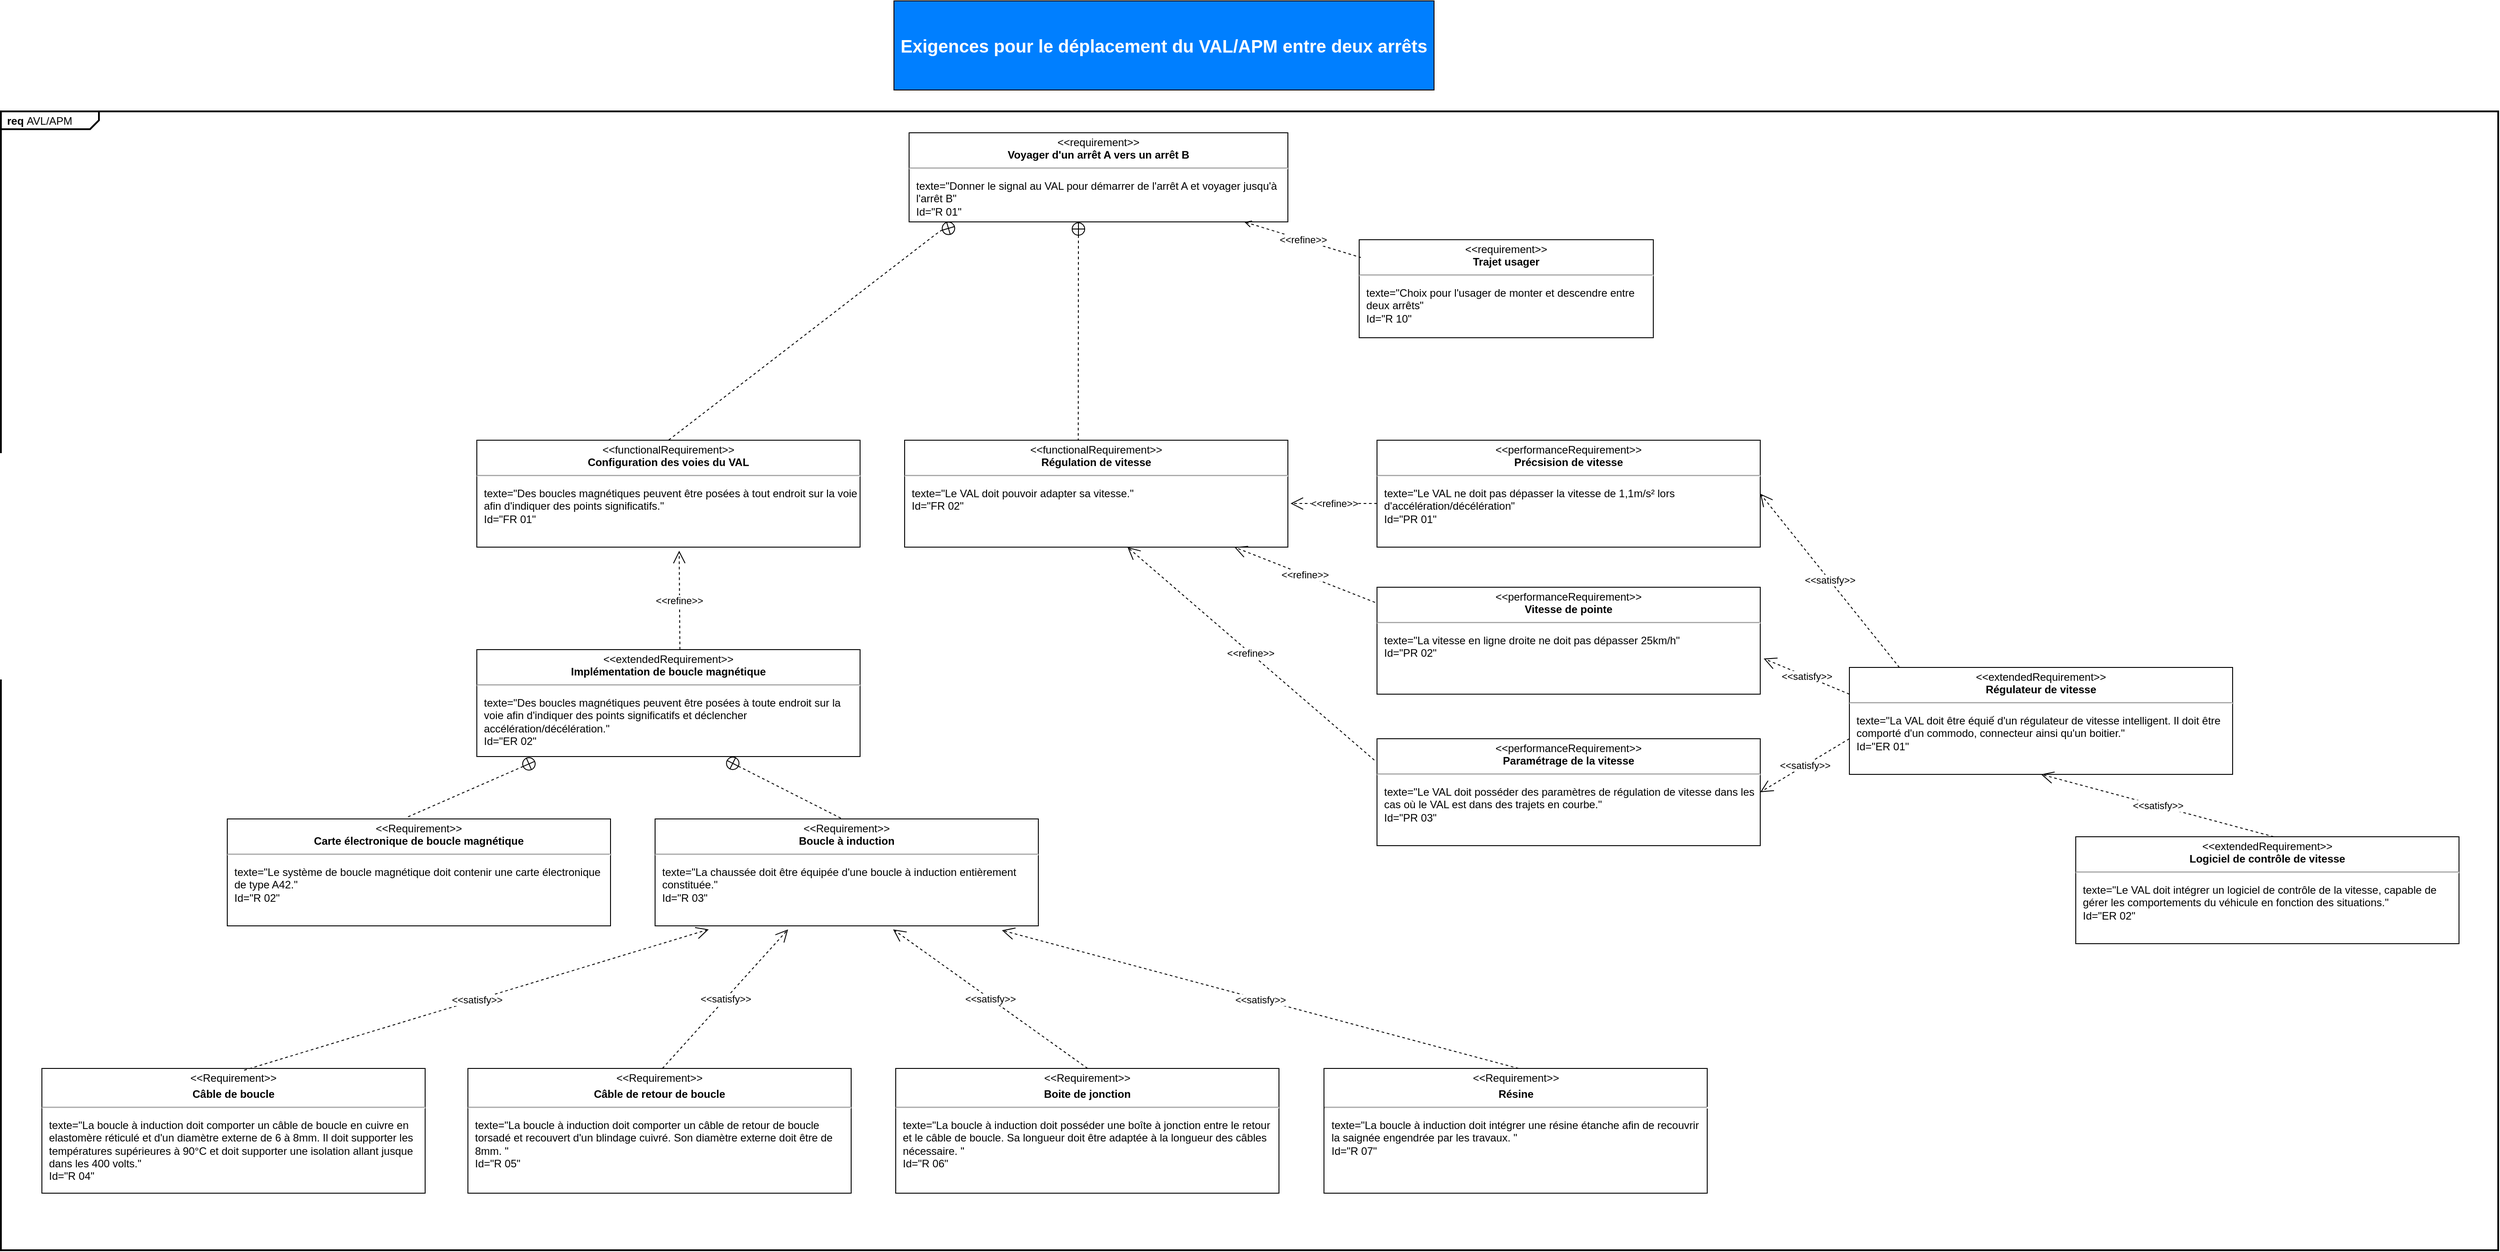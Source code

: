 <mxfile version="14.0.4" type="device"><diagram id="Q3-jZ1kGkZFYKrvrpvd2" name="Page-1"><mxGraphModel dx="3644" dy="1466" grid="0" gridSize="10" guides="1" tooltips="1" connect="1" arrows="1" fold="1" page="0" pageScale="1" pageWidth="827" pageHeight="1169" math="0" shadow="0"><root><mxCell id="0"/><mxCell id="1" parent="0"/><mxCell id="6C6Yk2DeFu2x2ydAXSqe-1" value="&lt;p style=&quot;margin: 0px ; margin-top: 4px ; margin-left: 7px ; text-align: left&quot;&gt;&lt;b&gt;req&lt;/b&gt;&amp;nbsp;AVL/APM&lt;/p&gt;" style="html=1;shape=mxgraph.sysml.package;overflow=fill;labelX=110;strokeWidth=2;align=center;" vertex="1" parent="1"><mxGeometry x="-674" y="216" width="2802" height="1278" as="geometry"/></mxCell><mxCell id="6C6Yk2DeFu2x2ydAXSqe-2" value="&lt;b&gt;&lt;font color=&quot;#ffffff&quot; style=&quot;font-size: 20px&quot;&gt;Exigences pour le déplacement du VAL/APM entre deux arrêts&lt;/font&gt;&lt;/b&gt;" style="rounded=0;whiteSpace=wrap;html=1;fillColor=#007FFF;" vertex="1" parent="1"><mxGeometry x="328" y="92" width="606" height="100" as="geometry"/></mxCell><mxCell id="6C6Yk2DeFu2x2ydAXSqe-3" value="&lt;p style=&quot;margin: 0px ; margin-top: 4px ; text-align: center&quot;&gt;&amp;lt;&amp;lt;requirement&amp;gt;&amp;gt;&lt;br&gt;&lt;b&gt;Voyager d'un arrêt A vers un arrêt B&lt;/b&gt;&lt;/p&gt;&lt;hr&gt;&lt;p&gt;&lt;/p&gt;&lt;p style=&quot;margin: 0px ; margin-left: 8px ; text-align: left&quot;&gt;texte=&quot;Donner le signal au VAL pour démarrer de l'arrêt A et voyager jusqu'à l'arrêt B&quot;&lt;br&gt;Id=&quot;R 01&quot;&lt;/p&gt;" style="shape=rect;overflow=fill;html=1;whiteSpace=wrap;align=center;fillColor=none;" vertex="1" parent="1"><mxGeometry x="345" y="240" width="425" height="100" as="geometry"/></mxCell><mxCell id="6C6Yk2DeFu2x2ydAXSqe-6" value="&amp;lt;&amp;lt;refine&amp;gt;&amp;gt;" style="endArrow=none;edgeStyle=none;endSize=12;dashed=1;html=1;startArrow=open;startFill=0;endFill=0;" edge="1" source="6C6Yk2DeFu2x2ydAXSqe-3" parent="1"><mxGeometry relative="1" as="geometry"><mxPoint x="730" y="420" as="sourcePoint"/><mxPoint x="851.875" y="380" as="targetPoint"/></mxGeometry></mxCell><mxCell id="6C6Yk2DeFu2x2ydAXSqe-7" value="&lt;p style=&quot;margin: 0px ; margin-top: 4px ; text-align: center&quot;&gt;&amp;lt;&amp;lt;requirement&amp;gt;&amp;gt;&lt;br&gt;&lt;b&gt;Trajet usager&lt;/b&gt;&lt;br&gt;&lt;/p&gt;&lt;hr&gt;&lt;p&gt;&lt;/p&gt;&lt;p style=&quot;margin: 0px ; margin-left: 8px ; text-align: left&quot;&gt;texte=&quot;Choix pour l'usager de monter et descendre entre deux arrêts&quot;&lt;/p&gt;&lt;p style=&quot;margin: 0px ; margin-left: 8px ; text-align: left&quot;&gt;Id=&quot;R 10&quot;&lt;/p&gt;" style="shape=rect;overflow=fill;html=1;whiteSpace=wrap;align=center;fillColor=none;" vertex="1" parent="1"><mxGeometry x="850" y="360" width="330" height="110" as="geometry"/></mxCell><mxCell id="6C6Yk2DeFu2x2ydAXSqe-8" value="&lt;p style=&quot;margin: 0px ; margin-top: 4px ; text-align: center&quot;&gt;&amp;lt;&amp;lt;performanceRequirement&amp;gt;&amp;gt;&lt;br&gt;&lt;b&gt;Précsision de vitesse&lt;/b&gt;&lt;/p&gt;&lt;hr&gt;&lt;p&gt;&lt;/p&gt;&lt;p style=&quot;margin: 0px ; margin-left: 8px ; text-align: left&quot;&gt;texte=&quot;Le VAL ne doit pas dépasser la vitesse de 1,1m/s² lors d'accélération/décélération&lt;span&gt;&quot;&lt;/span&gt;&lt;/p&gt;&lt;p style=&quot;margin: 0px ; margin-left: 8px ; text-align: left&quot;&gt;Id=&quot;PR 01&quot;&lt;/p&gt;" style="shape=rect;overflow=fill;html=1;whiteSpace=wrap;align=center;fillColor=none;" vertex="1" parent="1"><mxGeometry x="870" y="585" width="430" height="120" as="geometry"/></mxCell><mxCell id="6C6Yk2DeFu2x2ydAXSqe-9" value="&lt;p style=&quot;margin: 0px ; margin-top: 4px ; text-align: center&quot;&gt;&amp;lt;&amp;lt;functionalRequirement&amp;gt;&amp;gt;&lt;br&gt;&lt;b&gt;Régulation de vitesse&lt;/b&gt;&lt;/p&gt;&lt;hr&gt;&lt;p&gt;&lt;/p&gt;&lt;p style=&quot;margin: 0px ; margin-left: 8px ; text-align: left&quot;&gt;texte=&quot;Le VAL doit pouvoir adapter sa vitesse.&lt;span&gt;&quot;&lt;/span&gt;&lt;/p&gt;&lt;p style=&quot;margin: 0px ; margin-left: 8px ; text-align: left&quot;&gt;Id=&quot;FR 02&quot;&lt;/p&gt;" style="shape=rect;overflow=fill;html=1;whiteSpace=wrap;align=center;fillColor=none;" vertex="1" parent="1"><mxGeometry x="340" y="585" width="430" height="120" as="geometry"/></mxCell><mxCell id="6C6Yk2DeFu2x2ydAXSqe-13" value="&amp;lt;&amp;lt;refine&amp;gt;&amp;gt;" style="endArrow=open;edgeStyle=none;endSize=12;dashed=1;html=1;startArrow=none;startFill=0;endFill=0;entryX=1.007;entryY=0.592;entryDx=0;entryDy=0;entryPerimeter=0;exitX=0;exitY=0.592;exitDx=0;exitDy=0;exitPerimeter=0;" edge="1" parent="1" source="6C6Yk2DeFu2x2ydAXSqe-8" target="6C6Yk2DeFu2x2ydAXSqe-9"><mxGeometry relative="1" as="geometry"><mxPoint x="870.002" y="640" as="sourcePoint"/><mxPoint x="1000.835" y="680" as="targetPoint"/></mxGeometry></mxCell><mxCell id="6C6Yk2DeFu2x2ydAXSqe-14" value="" style="endArrow=none;edgeStyle=none;endSize=12;dashed=1;html=1;startArrow=circlePlus;startFill=0;endFill=0;entryX=0.453;entryY=0;entryDx=0;entryDy=0;entryPerimeter=0;" edge="1" parent="1" target="6C6Yk2DeFu2x2ydAXSqe-9"><mxGeometry relative="1" as="geometry"><mxPoint x="535" y="340" as="sourcePoint"/><mxPoint x="490.0" y="450" as="targetPoint"/></mxGeometry></mxCell><mxCell id="6C6Yk2DeFu2x2ydAXSqe-16" value="&lt;p style=&quot;margin: 0px ; margin-top: 4px ; text-align: center&quot;&gt;&amp;lt;&amp;lt;performanceRequirement&amp;gt;&amp;gt;&lt;br&gt;&lt;b&gt;Vitesse de pointe&lt;/b&gt;&lt;/p&gt;&lt;hr&gt;&lt;p&gt;&lt;/p&gt;&lt;p style=&quot;margin: 0px ; margin-left: 8px ; text-align: left&quot;&gt;texte=&quot;La vitesse en ligne droite ne doit pas dépasser 25km/h&lt;span&gt;&quot;&lt;/span&gt;&lt;/p&gt;&lt;p style=&quot;margin: 0px ; margin-left: 8px ; text-align: left&quot;&gt;Id=&quot;PR 02&quot;&lt;/p&gt;" style="shape=rect;overflow=fill;html=1;whiteSpace=wrap;align=center;fillColor=none;" vertex="1" parent="1"><mxGeometry x="870" y="750" width="430" height="120" as="geometry"/></mxCell><mxCell id="6C6Yk2DeFu2x2ydAXSqe-17" value="&amp;lt;&amp;lt;refine&amp;gt;&amp;gt;" style="endArrow=open;edgeStyle=none;endSize=12;dashed=1;html=1;startArrow=none;startFill=0;endFill=0;entryX=1.007;entryY=0.592;entryDx=0;entryDy=0;entryPerimeter=0;exitX=-0.005;exitY=0.142;exitDx=0;exitDy=0;exitPerimeter=0;" edge="1" parent="1" source="6C6Yk2DeFu2x2ydAXSqe-16"><mxGeometry relative="1" as="geometry"><mxPoint x="818.92" y="756.92" as="sourcePoint"/><mxPoint x="710.0" y="705" as="targetPoint"/></mxGeometry></mxCell><mxCell id="6C6Yk2DeFu2x2ydAXSqe-18" value="&lt;p style=&quot;margin: 0px ; margin-top: 4px ; text-align: center&quot;&gt;&amp;lt;&amp;lt;performanceRequirement&amp;gt;&amp;gt;&lt;br&gt;&lt;b&gt;Paramétrage de la vitesse&lt;/b&gt;&lt;/p&gt;&lt;hr&gt;&lt;p&gt;&lt;/p&gt;&lt;p style=&quot;margin: 0px ; margin-left: 8px ; text-align: left&quot;&gt;texte=&quot;Le VAL doit posséder des paramètres de régulation de vitesse dans les cas où le VAL est dans des trajets en courbe.&lt;span&gt;&quot;&lt;/span&gt;&lt;/p&gt;&lt;p style=&quot;margin: 0px ; margin-left: 8px ; text-align: left&quot;&gt;Id=&quot;PR 03&quot;&lt;/p&gt;" style="shape=rect;overflow=fill;html=1;whiteSpace=wrap;align=center;fillColor=none;" vertex="1" parent="1"><mxGeometry x="870" y="920" width="430" height="120" as="geometry"/></mxCell><mxCell id="6C6Yk2DeFu2x2ydAXSqe-19" value="&amp;lt;&amp;lt;refine&amp;gt;&amp;gt;" style="endArrow=open;edgeStyle=none;endSize=12;dashed=1;html=1;startArrow=none;startFill=0;endFill=0;entryX=1.007;entryY=0.592;entryDx=0;entryDy=0;entryPerimeter=0;exitX=-0.007;exitY=0.2;exitDx=0;exitDy=0;exitPerimeter=0;" edge="1" parent="1" source="6C6Yk2DeFu2x2ydAXSqe-18"><mxGeometry relative="1" as="geometry"><mxPoint x="747.85" y="767.04" as="sourcePoint"/><mxPoint x="590" y="705" as="targetPoint"/></mxGeometry></mxCell><mxCell id="6C6Yk2DeFu2x2ydAXSqe-20" value="&lt;p style=&quot;margin: 0px ; margin-top: 4px ; text-align: center&quot;&gt;&amp;lt;&amp;lt;functionalRequirement&amp;gt;&amp;gt;&lt;br&gt;&lt;b&gt;Configuration des voies du VAL&lt;/b&gt;&lt;/p&gt;&lt;hr&gt;&lt;p&gt;&lt;/p&gt;&lt;p style=&quot;margin: 0px ; margin-left: 8px ; text-align: left&quot;&gt;texte=&quot;Des boucles magnétiques peuvent être posées à tout endroit sur la voie afin d'indiquer des points significatifs.&lt;span&gt;&quot;&lt;/span&gt;&lt;/p&gt;&lt;p style=&quot;margin: 0px ; margin-left: 8px ; text-align: left&quot;&gt;Id=&quot;FR 01&quot;&lt;/p&gt;" style="shape=rect;overflow=fill;html=1;whiteSpace=wrap;align=center;fillColor=none;" vertex="1" parent="1"><mxGeometry x="-140" y="585" width="430" height="120" as="geometry"/></mxCell><mxCell id="6C6Yk2DeFu2x2ydAXSqe-21" value="" style="endArrow=none;edgeStyle=none;endSize=12;dashed=1;html=1;startArrow=circlePlus;startFill=0;endFill=0;entryX=0.5;entryY=0;entryDx=0;entryDy=0;exitX=0.122;exitY=1.05;exitDx=0;exitDy=0;exitPerimeter=0;" edge="1" parent="1" source="6C6Yk2DeFu2x2ydAXSqe-3" target="6C6Yk2DeFu2x2ydAXSqe-20"><mxGeometry relative="1" as="geometry"><mxPoint x="390" y="340" as="sourcePoint"/><mxPoint x="230.0" y="575" as="targetPoint"/><Array as="points"><mxPoint x="380" y="350"/></Array></mxGeometry></mxCell><mxCell id="6C6Yk2DeFu2x2ydAXSqe-22" value="&lt;p style=&quot;margin: 0px ; margin-top: 4px ; text-align: center&quot;&gt;&amp;lt;&amp;lt;extendedRequirement&amp;gt;&amp;gt;&lt;br&gt;&lt;b&gt;Implémentation de boucle magnétique&lt;/b&gt;&lt;/p&gt;&lt;hr&gt;&lt;p&gt;&lt;/p&gt;&lt;p style=&quot;margin: 0px ; margin-left: 8px ; text-align: left&quot;&gt;texte=&quot;Des boucles magnétiques peuvent être posées à toute endroit sur la voie afin d'indiquer des points significatifs et déclencher accélération/décélération.&lt;span&gt;&quot;&lt;/span&gt;&lt;/p&gt;&lt;p style=&quot;margin: 0px ; margin-left: 8px ; text-align: left&quot;&gt;Id=&quot;ER 02&quot;&lt;/p&gt;" style="shape=rect;overflow=fill;html=1;whiteSpace=wrap;align=center;fillColor=none;" vertex="1" parent="1"><mxGeometry x="-140" y="820" width="430" height="120" as="geometry"/></mxCell><mxCell id="6C6Yk2DeFu2x2ydAXSqe-23" value="&amp;lt;&amp;lt;refine&amp;gt;&amp;gt;" style="endArrow=open;edgeStyle=none;endSize=12;dashed=1;html=1;startArrow=none;startFill=0;endFill=0;entryX=0.528;entryY=1.033;entryDx=0;entryDy=0;entryPerimeter=0;exitX=-0.005;exitY=0.142;exitDx=0;exitDy=0;exitPerimeter=0;" edge="1" parent="1" target="6C6Yk2DeFu2x2ydAXSqe-20"><mxGeometry relative="1" as="geometry"><mxPoint x="87.85" y="820" as="sourcePoint"/><mxPoint x="-70" y="757.96" as="targetPoint"/></mxGeometry></mxCell><mxCell id="6C6Yk2DeFu2x2ydAXSqe-24" value="&lt;p style=&quot;margin: 0px ; margin-top: 4px ; text-align: center&quot;&gt;&amp;lt;&amp;lt;Requirement&amp;gt;&amp;gt;&lt;br&gt;&lt;b&gt;Carte électronique de boucle magnétique&lt;/b&gt;&lt;/p&gt;&lt;hr&gt;&lt;p&gt;&lt;/p&gt;&lt;p style=&quot;margin: 0px ; margin-left: 8px ; text-align: left&quot;&gt;texte=&quot;Le système de boucle magnétique doit contenir une carte électronique de type A42.&lt;span&gt;&quot;&lt;/span&gt;&lt;/p&gt;&lt;p style=&quot;margin: 0px ; margin-left: 8px ; text-align: left&quot;&gt;Id=&quot;R 02&quot;&lt;/p&gt;" style="shape=rect;overflow=fill;html=1;whiteSpace=wrap;align=center;fillColor=none;" vertex="1" parent="1"><mxGeometry x="-420" y="1010" width="430" height="120" as="geometry"/></mxCell><mxCell id="6C6Yk2DeFu2x2ydAXSqe-25" value="" style="endArrow=none;edgeStyle=none;endSize=12;dashed=1;html=1;startArrow=circlePlus;startFill=0;endFill=0;entryX=0.47;entryY=-0.017;entryDx=0;entryDy=0;entryPerimeter=0;exitX=0.153;exitY=1.042;exitDx=0;exitDy=0;exitPerimeter=0;" edge="1" parent="1" source="6C6Yk2DeFu2x2ydAXSqe-22" target="6C6Yk2DeFu2x2ydAXSqe-24"><mxGeometry relative="1" as="geometry"><mxPoint x="-55" y="950" as="sourcePoint"/><mxPoint x="-80.0" y="985" as="targetPoint"/></mxGeometry></mxCell><mxCell id="6C6Yk2DeFu2x2ydAXSqe-26" value="&lt;p style=&quot;margin: 0px ; margin-top: 4px ; text-align: center&quot;&gt;&amp;lt;&amp;lt;Requirement&amp;gt;&amp;gt;&lt;br&gt;&lt;b&gt;Boucle à induction&lt;/b&gt;&lt;/p&gt;&lt;hr&gt;&lt;p&gt;&lt;/p&gt;&lt;p style=&quot;margin: 0px ; margin-left: 8px ; text-align: left&quot;&gt;texte=&quot;La chaussée doit être équipée d'une boucle à induction entièrement constituée.&lt;span&gt;&quot;&lt;/span&gt;&lt;/p&gt;&lt;p style=&quot;margin: 0px ; margin-left: 8px ; text-align: left&quot;&gt;Id=&quot;R 03&quot;&lt;/p&gt;" style="shape=rect;overflow=fill;html=1;whiteSpace=wrap;align=center;fillColor=none;" vertex="1" parent="1"><mxGeometry x="60" y="1010" width="430" height="120" as="geometry"/></mxCell><mxCell id="6C6Yk2DeFu2x2ydAXSqe-27" value="" style="endArrow=none;edgeStyle=none;endSize=12;dashed=1;html=1;startArrow=circlePlus;startFill=0;endFill=0;entryX=0.47;entryY=-0.017;entryDx=0;entryDy=0;entryPerimeter=0;" edge="1" parent="1"><mxGeometry relative="1" as="geometry"><mxPoint x="140" y="944" as="sourcePoint"/><mxPoint x="270.0" y="1010" as="targetPoint"/></mxGeometry></mxCell><mxCell id="6C6Yk2DeFu2x2ydAXSqe-28" value="&lt;p style=&quot;margin: 0px ; margin-top: 4px ; text-align: center&quot;&gt;&amp;lt;&amp;lt;Requirement&amp;gt;&amp;gt;&lt;br&gt;&lt;/p&gt;&lt;p style=&quot;margin: 0px ; margin-top: 4px ; text-align: center&quot;&gt;&lt;b&gt;Câble de boucle&lt;/b&gt;&lt;/p&gt;&lt;hr&gt;&lt;p&gt;&lt;/p&gt;&lt;p style=&quot;margin: 0px ; margin-left: 8px ; text-align: left&quot;&gt;texte=&quot;La boucle à induction doit comporter un câble de boucle en cuivre en elastomère réticulé et d'un diamètre externe de 6 à 8mm. Il doit supporter les températures supérieures à 90°C et doit supporter une isolation allant jusque dans les 400 volts.&lt;span&gt;&quot;&lt;/span&gt;&lt;/p&gt;&lt;p style=&quot;margin: 0px ; margin-left: 8px ; text-align: left&quot;&gt;Id=&quot;R 04&quot;&lt;/p&gt;" style="shape=rect;overflow=fill;html=1;whiteSpace=wrap;align=center;fillColor=none;" vertex="1" parent="1"><mxGeometry x="-628" y="1290" width="430" height="140" as="geometry"/></mxCell><mxCell id="6C6Yk2DeFu2x2ydAXSqe-29" value="&lt;p style=&quot;margin: 0px ; margin-top: 4px ; text-align: center&quot;&gt;&amp;lt;&amp;lt;Requirement&amp;gt;&amp;gt;&lt;br&gt;&lt;/p&gt;&lt;p style=&quot;margin: 0px ; margin-top: 4px ; text-align: center&quot;&gt;&lt;b&gt;Câble de retour de boucle&lt;/b&gt;&lt;/p&gt;&lt;hr&gt;&lt;p&gt;&lt;/p&gt;&lt;p style=&quot;margin: 0px ; margin-left: 8px ; text-align: left&quot;&gt;texte=&quot;La boucle à induction doit comporter un câble de retour de boucle torsadé et recouvert d'un blindage cuivré. Son diamètre externe doit être de 8mm.&amp;nbsp;&lt;span&gt;&quot;&lt;/span&gt;&lt;/p&gt;&lt;p style=&quot;margin: 0px ; margin-left: 8px ; text-align: left&quot;&gt;Id=&quot;R 05&quot;&lt;/p&gt;" style="shape=rect;overflow=fill;html=1;whiteSpace=wrap;align=center;fillColor=none;" vertex="1" parent="1"><mxGeometry x="-150" y="1290" width="430" height="140" as="geometry"/></mxCell><mxCell id="6C6Yk2DeFu2x2ydAXSqe-30" value="&lt;p style=&quot;margin: 0px ; margin-top: 4px ; text-align: center&quot;&gt;&amp;lt;&amp;lt;Requirement&amp;gt;&amp;gt;&lt;br&gt;&lt;/p&gt;&lt;p style=&quot;margin: 0px ; margin-top: 4px ; text-align: center&quot;&gt;&lt;b&gt;Boite de jonction&lt;/b&gt;&lt;/p&gt;&lt;hr&gt;&lt;p&gt;&lt;/p&gt;&lt;p style=&quot;margin: 0px ; margin-left: 8px ; text-align: left&quot;&gt;texte=&quot;La boucle à induction doit posséder une boîte à jonction entre le retour et le câble de boucle. Sa longueur doit être adaptée à la longueur des câbles nécessaire.&amp;nbsp;&lt;span&gt;&quot;&lt;/span&gt;&lt;/p&gt;&lt;p style=&quot;margin: 0px ; margin-left: 8px ; text-align: left&quot;&gt;Id=&quot;R 06&quot;&lt;/p&gt;" style="shape=rect;overflow=fill;html=1;whiteSpace=wrap;align=center;fillColor=none;" vertex="1" parent="1"><mxGeometry x="330" y="1290" width="430" height="140" as="geometry"/></mxCell><mxCell id="6C6Yk2DeFu2x2ydAXSqe-31" value="&lt;p style=&quot;margin: 0px ; margin-top: 4px ; text-align: center&quot;&gt;&amp;lt;&amp;lt;Requirement&amp;gt;&amp;gt;&lt;br&gt;&lt;/p&gt;&lt;p style=&quot;margin: 0px ; margin-top: 4px ; text-align: center&quot;&gt;&lt;b&gt;Résine&lt;/b&gt;&lt;/p&gt;&lt;hr&gt;&lt;p&gt;&lt;/p&gt;&lt;p style=&quot;margin: 0px ; margin-left: 8px ; text-align: left&quot;&gt;texte=&quot;La boucle à induction doit intégrer une résine étanche afin de recouvrir la saignée engendrée par les travaux.&amp;nbsp;&lt;span&gt;&quot;&lt;/span&gt;&lt;/p&gt;&lt;p style=&quot;margin: 0px ; margin-left: 8px ; text-align: left&quot;&gt;Id=&quot;R 07&quot;&lt;/p&gt;" style="shape=rect;overflow=fill;html=1;whiteSpace=wrap;align=center;fillColor=none;" vertex="1" parent="1"><mxGeometry x="810.5" y="1290" width="430" height="140" as="geometry"/></mxCell><mxCell id="6C6Yk2DeFu2x2ydAXSqe-32" value="&amp;lt;&amp;lt;satisfy&amp;gt;&amp;gt;" style="endArrow=open;edgeStyle=none;endSize=12;dashed=1;html=1;startArrow=none;startFill=0;endFill=0;entryX=0.621;entryY=1.033;entryDx=0;entryDy=0;entryPerimeter=0;exitX=-0.005;exitY=0.142;exitDx=0;exitDy=0;exitPerimeter=0;" edge="1" parent="1" target="6C6Yk2DeFu2x2ydAXSqe-26"><mxGeometry relative="1" as="geometry"><mxPoint x="545.31" y="1290" as="sourcePoint"/><mxPoint x="544.5" y="1178.96" as="targetPoint"/></mxGeometry></mxCell><mxCell id="6C6Yk2DeFu2x2ydAXSqe-33" value="&amp;lt;&amp;lt;satisfy&amp;gt;&amp;gt;" style="endArrow=open;edgeStyle=none;endSize=12;dashed=1;html=1;startArrow=none;startFill=0;endFill=0;entryX=0.14;entryY=1.033;entryDx=0;entryDy=0;entryPerimeter=0;exitX=0.528;exitY=0.014;exitDx=0;exitDy=0;exitPerimeter=0;" edge="1" parent="1" source="6C6Yk2DeFu2x2ydAXSqe-28" target="6C6Yk2DeFu2x2ydAXSqe-26"><mxGeometry relative="1" as="geometry"><mxPoint x="28.28" y="1256.04" as="sourcePoint"/><mxPoint x="-190.0" y="1100" as="targetPoint"/></mxGeometry></mxCell><mxCell id="6C6Yk2DeFu2x2ydAXSqe-34" value="&amp;lt;&amp;lt;satisfy&amp;gt;&amp;gt;" style="endArrow=open;edgeStyle=none;endSize=12;dashed=1;html=1;startArrow=none;startFill=0;endFill=0;entryX=0.347;entryY=1.033;entryDx=0;entryDy=0;entryPerimeter=0;exitX=-0.005;exitY=0.142;exitDx=0;exitDy=0;exitPerimeter=0;" edge="1" parent="1" target="6C6Yk2DeFu2x2ydAXSqe-26"><mxGeometry relative="1" as="geometry"><mxPoint x="68.28" y="1290" as="sourcePoint"/><mxPoint x="-150.0" y="1133.96" as="targetPoint"/></mxGeometry></mxCell><mxCell id="6C6Yk2DeFu2x2ydAXSqe-35" value="&amp;lt;&amp;lt;satisfy&amp;gt;&amp;gt;" style="endArrow=open;edgeStyle=none;endSize=12;dashed=1;html=1;startArrow=none;startFill=0;endFill=0;entryX=0.905;entryY=1.042;entryDx=0;entryDy=0;entryPerimeter=0;exitX=-0.005;exitY=0.142;exitDx=0;exitDy=0;exitPerimeter=0;" edge="1" parent="1" target="6C6Yk2DeFu2x2ydAXSqe-26"><mxGeometry relative="1" as="geometry"><mxPoint x="1028.78" y="1290" as="sourcePoint"/><mxPoint x="810.5" y="1133.96" as="targetPoint"/></mxGeometry></mxCell><mxCell id="6C6Yk2DeFu2x2ydAXSqe-36" value="&lt;p style=&quot;margin: 0px ; margin-top: 4px ; text-align: center&quot;&gt;&amp;lt;&amp;lt;extendedRequirement&amp;gt;&amp;gt;&lt;br&gt;&lt;b&gt;Régulateur de vitesse&lt;/b&gt;&lt;/p&gt;&lt;hr&gt;&lt;p&gt;&lt;/p&gt;&lt;p style=&quot;margin: 0px ; margin-left: 8px ; text-align: left&quot;&gt;texte=&quot;La VAL doit être équiế d'un régulateur de vitesse intelligent. Il doit être comporté d'un commodo, connecteur ainsi qu'un boitier.&lt;span&gt;&quot;&lt;/span&gt;&lt;/p&gt;&lt;p style=&quot;margin: 0px ; margin-left: 8px ; text-align: left&quot;&gt;Id=&quot;ER 01&quot;&lt;/p&gt;" style="shape=rect;overflow=fill;html=1;whiteSpace=wrap;align=center;fillColor=none;" vertex="1" parent="1"><mxGeometry x="1400" y="840" width="430" height="120" as="geometry"/></mxCell><mxCell id="6C6Yk2DeFu2x2ydAXSqe-37" value="&lt;p style=&quot;margin: 0px ; margin-top: 4px ; text-align: center&quot;&gt;&amp;lt;&amp;lt;extendedRequirement&amp;gt;&amp;gt;&lt;br&gt;&lt;b&gt;Logiciel de contrôle de vitesse&lt;/b&gt;&lt;/p&gt;&lt;hr&gt;&lt;p&gt;&lt;/p&gt;&lt;p style=&quot;margin: 0px ; margin-left: 8px ; text-align: left&quot;&gt;texte=&quot;Le VAL doit intégrer un logiciel de contrôle de la vitesse, capable de gérer les comportements du véhicule en fonction des situations.&lt;span&gt;&quot;&lt;/span&gt;&lt;/p&gt;&lt;p style=&quot;margin: 0px ; margin-left: 8px ; text-align: left&quot;&gt;Id=&quot;ER 02&quot;&lt;/p&gt;" style="shape=rect;overflow=fill;html=1;whiteSpace=wrap;align=center;fillColor=none;" vertex="1" parent="1"><mxGeometry x="1654" y="1030" width="430" height="120" as="geometry"/></mxCell><mxCell id="6C6Yk2DeFu2x2ydAXSqe-38" value="&amp;lt;&amp;lt;satisfy&amp;gt;&amp;gt;" style="endArrow=open;edgeStyle=none;endSize=12;dashed=1;html=1;startArrow=none;startFill=0;endFill=0;entryX=1.009;entryY=0.667;entryDx=0;entryDy=0;entryPerimeter=0;exitX=0;exitY=0.25;exitDx=0;exitDy=0;" edge="1" parent="1" source="6C6Yk2DeFu2x2ydAXSqe-36" target="6C6Yk2DeFu2x2ydAXSqe-16"><mxGeometry relative="1" as="geometry"><mxPoint x="1418.28" y="1016.04" as="sourcePoint"/><mxPoint x="1200.0" y="860" as="targetPoint"/></mxGeometry></mxCell><mxCell id="6C6Yk2DeFu2x2ydAXSqe-39" value="&amp;lt;&amp;lt;satisfy&amp;gt;&amp;gt;" style="endArrow=open;edgeStyle=none;endSize=12;dashed=1;html=1;startArrow=none;startFill=0;endFill=0;entryX=1;entryY=0.5;entryDx=0;entryDy=0;exitX=0;exitY=0.25;exitDx=0;exitDy=0;" edge="1" parent="1" target="6C6Yk2DeFu2x2ydAXSqe-8"><mxGeometry relative="1" as="geometry"><mxPoint x="1456.13" y="840" as="sourcePoint"/><mxPoint x="1360" y="800.04" as="targetPoint"/></mxGeometry></mxCell><mxCell id="6C6Yk2DeFu2x2ydAXSqe-40" value="&amp;lt;&amp;lt;satisfy&amp;gt;&amp;gt;" style="endArrow=open;edgeStyle=none;endSize=12;dashed=1;html=1;startArrow=none;startFill=0;endFill=0;entryX=1;entryY=0.5;entryDx=0;entryDy=0;exitX=0;exitY=0.25;exitDx=0;exitDy=0;" edge="1" parent="1" target="6C6Yk2DeFu2x2ydAXSqe-18"><mxGeometry relative="1" as="geometry"><mxPoint x="1400" y="920" as="sourcePoint"/><mxPoint x="1303.87" y="880.04" as="targetPoint"/></mxGeometry></mxCell><mxCell id="6C6Yk2DeFu2x2ydAXSqe-41" value="&amp;lt;&amp;lt;satisfy&amp;gt;&amp;gt;" style="endArrow=open;edgeStyle=none;endSize=12;dashed=1;html=1;startArrow=none;startFill=0;endFill=0;entryX=0.5;entryY=1;entryDx=0;entryDy=0;exitX=0;exitY=0.25;exitDx=0;exitDy=0;" edge="1" parent="1" target="6C6Yk2DeFu2x2ydAXSqe-36"><mxGeometry relative="1" as="geometry"><mxPoint x="1876.13" y="1030" as="sourcePoint"/><mxPoint x="1780" y="990.04" as="targetPoint"/></mxGeometry></mxCell></root></mxGraphModel></diagram></mxfile>